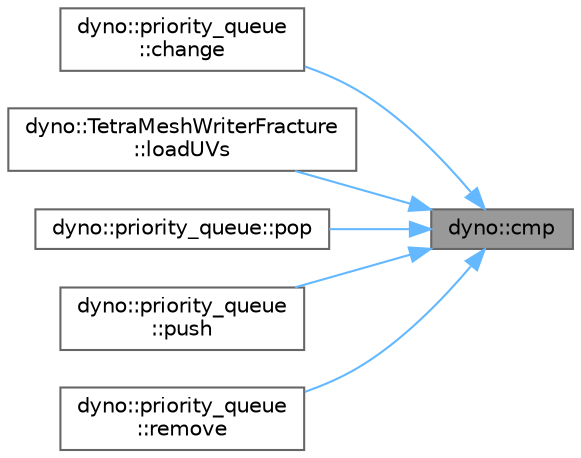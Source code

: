 digraph "dyno::cmp"
{
 // LATEX_PDF_SIZE
  bgcolor="transparent";
  edge [fontname=Helvetica,fontsize=10,labelfontname=Helvetica,labelfontsize=10];
  node [fontname=Helvetica,fontsize=10,shape=box,height=0.2,width=0.4];
  rankdir="RL";
  Node1 [id="Node000001",label="dyno::cmp",height=0.2,width=0.4,color="gray40", fillcolor="grey60", style="filled", fontcolor="black",tooltip=" "];
  Node1 -> Node2 [id="edge1_Node000001_Node000002",dir="back",color="steelblue1",style="solid",tooltip=" "];
  Node2 [id="Node000002",label="dyno::priority_queue\l::change",height=0.2,width=0.4,color="grey40", fillcolor="white", style="filled",URL="$classdyno_1_1priority__queue.html#a47f5e0ffc396e825250163db575b1523",tooltip=" "];
  Node1 -> Node3 [id="edge2_Node000001_Node000003",dir="back",color="steelblue1",style="solid",tooltip=" "];
  Node3 [id="Node000003",label="dyno::TetraMeshWriterFracture\l::loadUVs",height=0.2,width=0.4,color="grey40", fillcolor="white", style="filled",URL="$classdyno_1_1_tetra_mesh_writer_fracture.html#a29a2cc01a40c9804bd0f231bbcfcf0e4",tooltip=" "];
  Node1 -> Node4 [id="edge3_Node000001_Node000004",dir="back",color="steelblue1",style="solid",tooltip=" "];
  Node4 [id="Node000004",label="dyno::priority_queue::pop",height=0.2,width=0.4,color="grey40", fillcolor="white", style="filled",URL="$classdyno_1_1priority__queue.html#a61e80e0eaaf25b07c8a3b1d8e5576b52",tooltip=" "];
  Node1 -> Node5 [id="edge4_Node000001_Node000005",dir="back",color="steelblue1",style="solid",tooltip=" "];
  Node5 [id="Node000005",label="dyno::priority_queue\l::push",height=0.2,width=0.4,color="grey40", fillcolor="white", style="filled",URL="$classdyno_1_1priority__queue.html#aeaee3e85ca199920b8bb2922d21aa98d",tooltip=" "];
  Node1 -> Node6 [id="edge5_Node000001_Node000006",dir="back",color="steelblue1",style="solid",tooltip=" "];
  Node6 [id="Node000006",label="dyno::priority_queue\l::remove",height=0.2,width=0.4,color="grey40", fillcolor="white", style="filled",URL="$classdyno_1_1priority__queue.html#ae11f882f89f40410f5ac8f161ddefec0",tooltip=" "];
}
